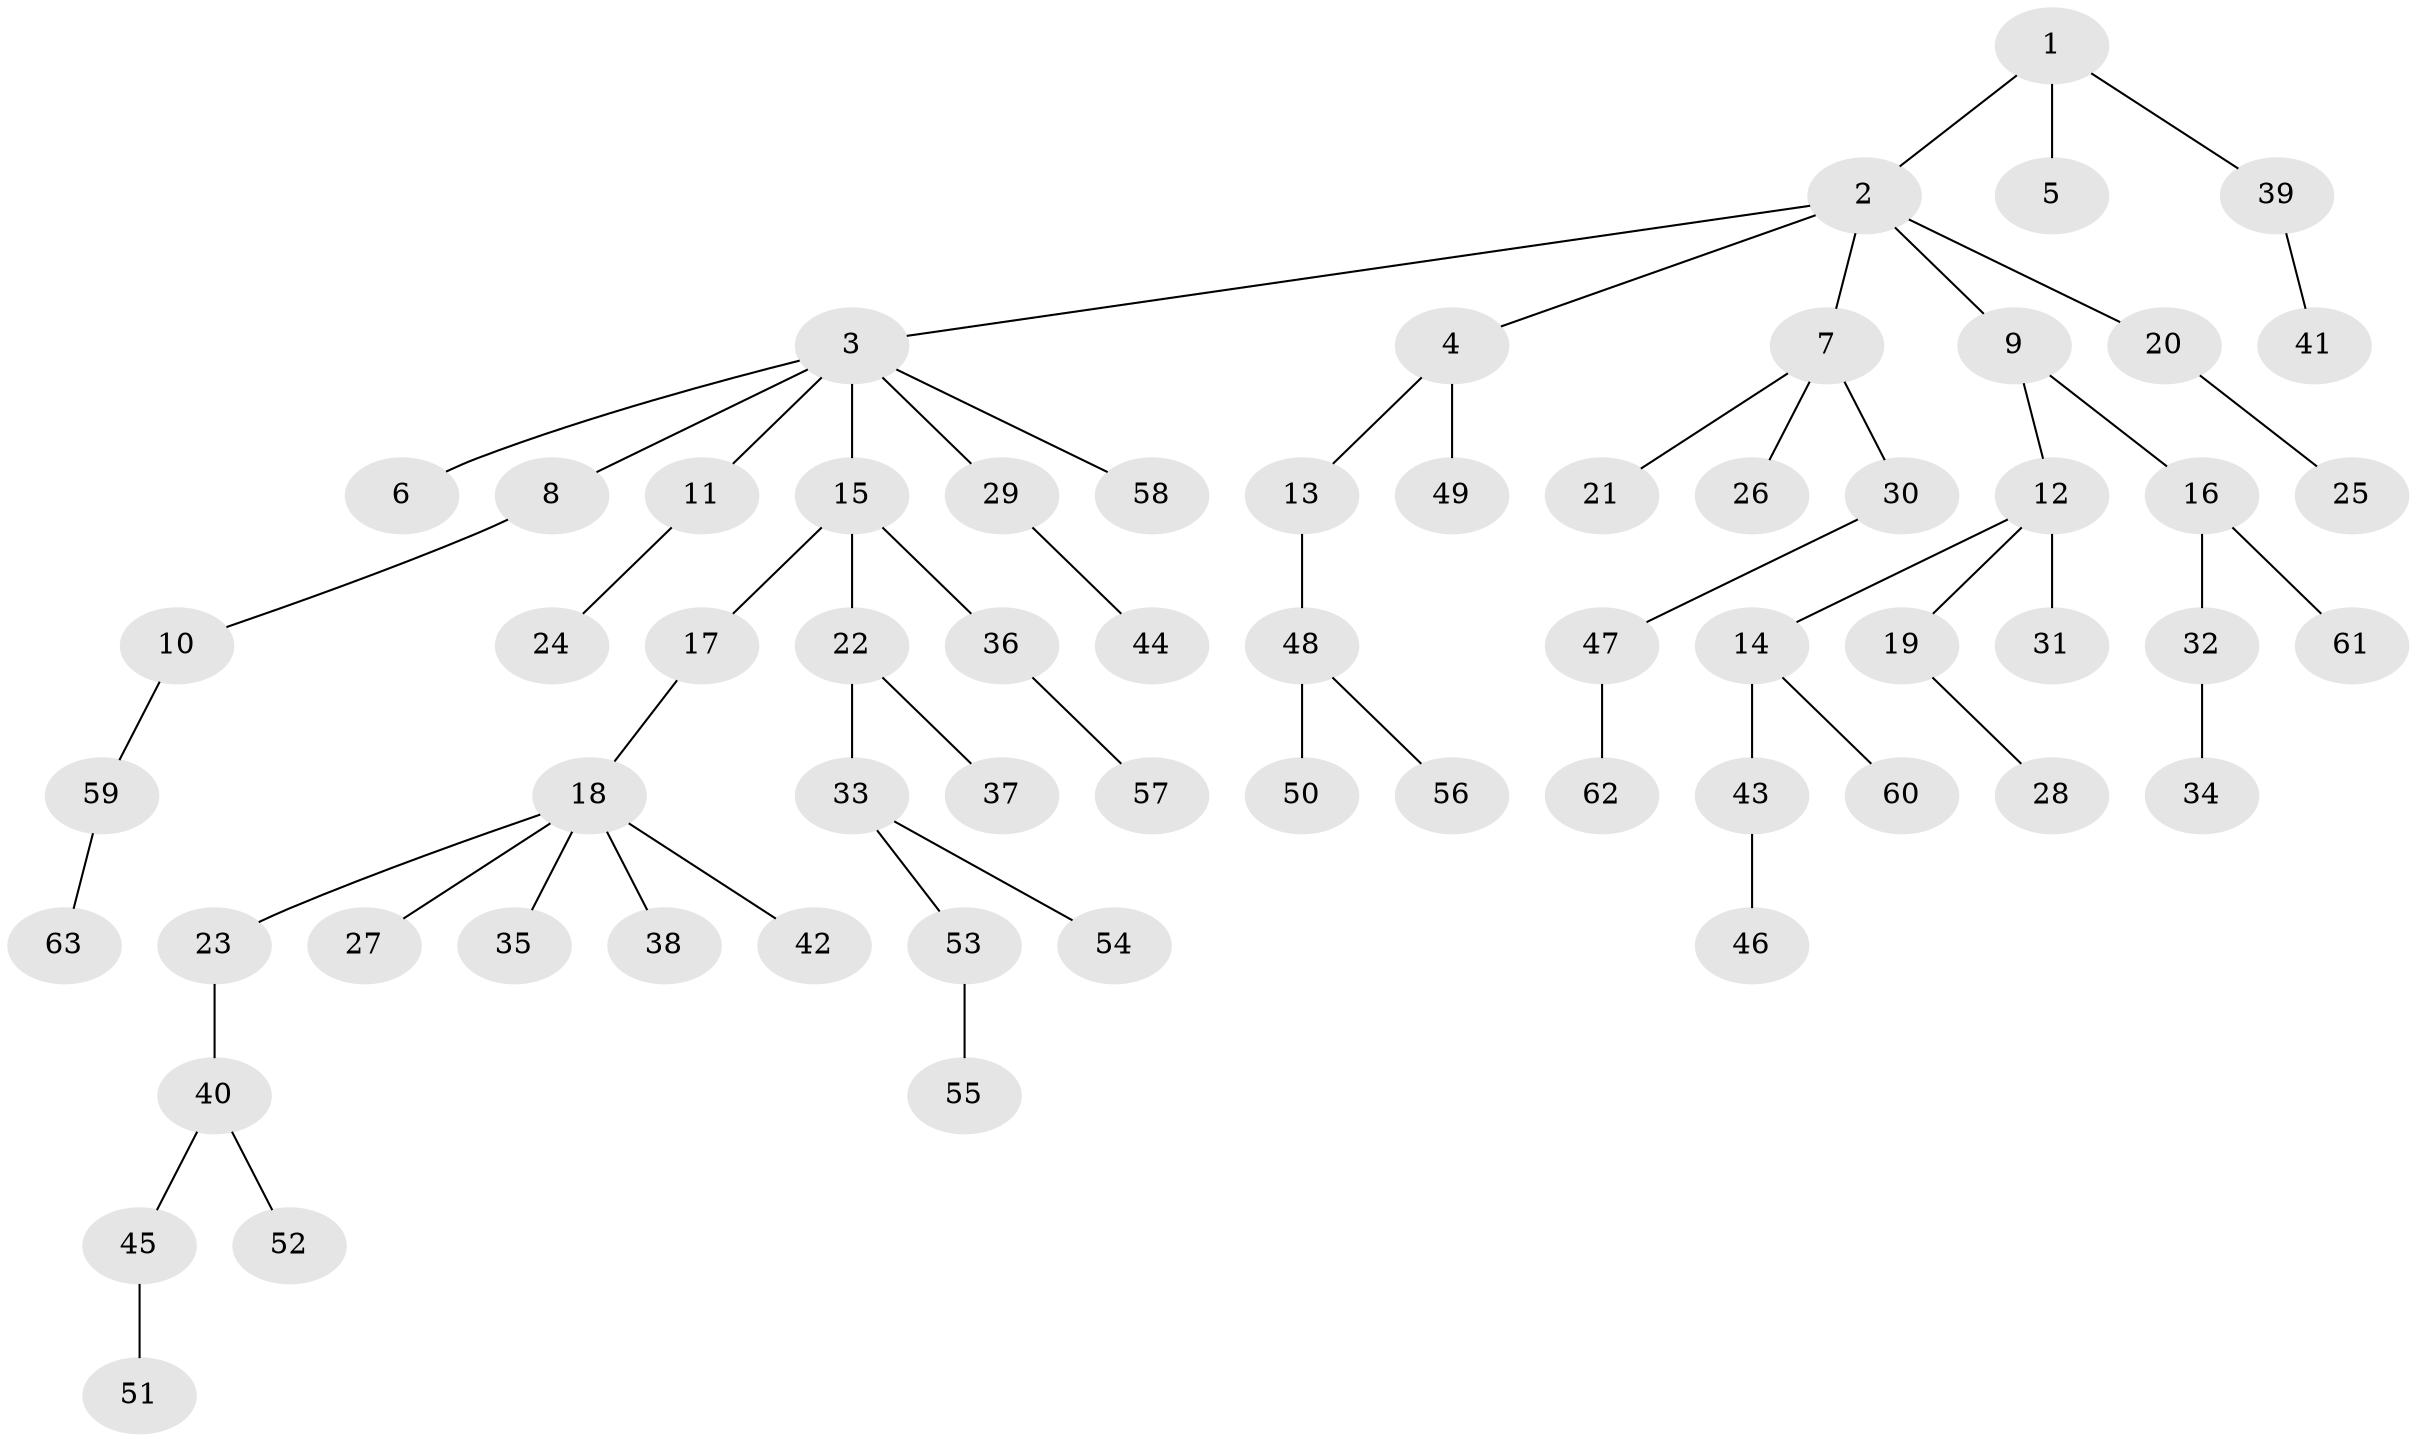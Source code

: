 // coarse degree distribution, {6: 0.06666666666666667, 2: 0.4222222222222222, 3: 0.06666666666666667, 4: 0.022222222222222223, 1: 0.4222222222222222}
// Generated by graph-tools (version 1.1) at 2025/37/03/04/25 23:37:23]
// undirected, 63 vertices, 62 edges
graph export_dot {
  node [color=gray90,style=filled];
  1;
  2;
  3;
  4;
  5;
  6;
  7;
  8;
  9;
  10;
  11;
  12;
  13;
  14;
  15;
  16;
  17;
  18;
  19;
  20;
  21;
  22;
  23;
  24;
  25;
  26;
  27;
  28;
  29;
  30;
  31;
  32;
  33;
  34;
  35;
  36;
  37;
  38;
  39;
  40;
  41;
  42;
  43;
  44;
  45;
  46;
  47;
  48;
  49;
  50;
  51;
  52;
  53;
  54;
  55;
  56;
  57;
  58;
  59;
  60;
  61;
  62;
  63;
  1 -- 2;
  1 -- 5;
  1 -- 39;
  2 -- 3;
  2 -- 4;
  2 -- 7;
  2 -- 9;
  2 -- 20;
  3 -- 6;
  3 -- 8;
  3 -- 11;
  3 -- 15;
  3 -- 29;
  3 -- 58;
  4 -- 13;
  4 -- 49;
  7 -- 21;
  7 -- 26;
  7 -- 30;
  8 -- 10;
  9 -- 12;
  9 -- 16;
  10 -- 59;
  11 -- 24;
  12 -- 14;
  12 -- 19;
  12 -- 31;
  13 -- 48;
  14 -- 43;
  14 -- 60;
  15 -- 17;
  15 -- 22;
  15 -- 36;
  16 -- 32;
  16 -- 61;
  17 -- 18;
  18 -- 23;
  18 -- 27;
  18 -- 35;
  18 -- 38;
  18 -- 42;
  19 -- 28;
  20 -- 25;
  22 -- 33;
  22 -- 37;
  23 -- 40;
  29 -- 44;
  30 -- 47;
  32 -- 34;
  33 -- 53;
  33 -- 54;
  36 -- 57;
  39 -- 41;
  40 -- 45;
  40 -- 52;
  43 -- 46;
  45 -- 51;
  47 -- 62;
  48 -- 50;
  48 -- 56;
  53 -- 55;
  59 -- 63;
}
